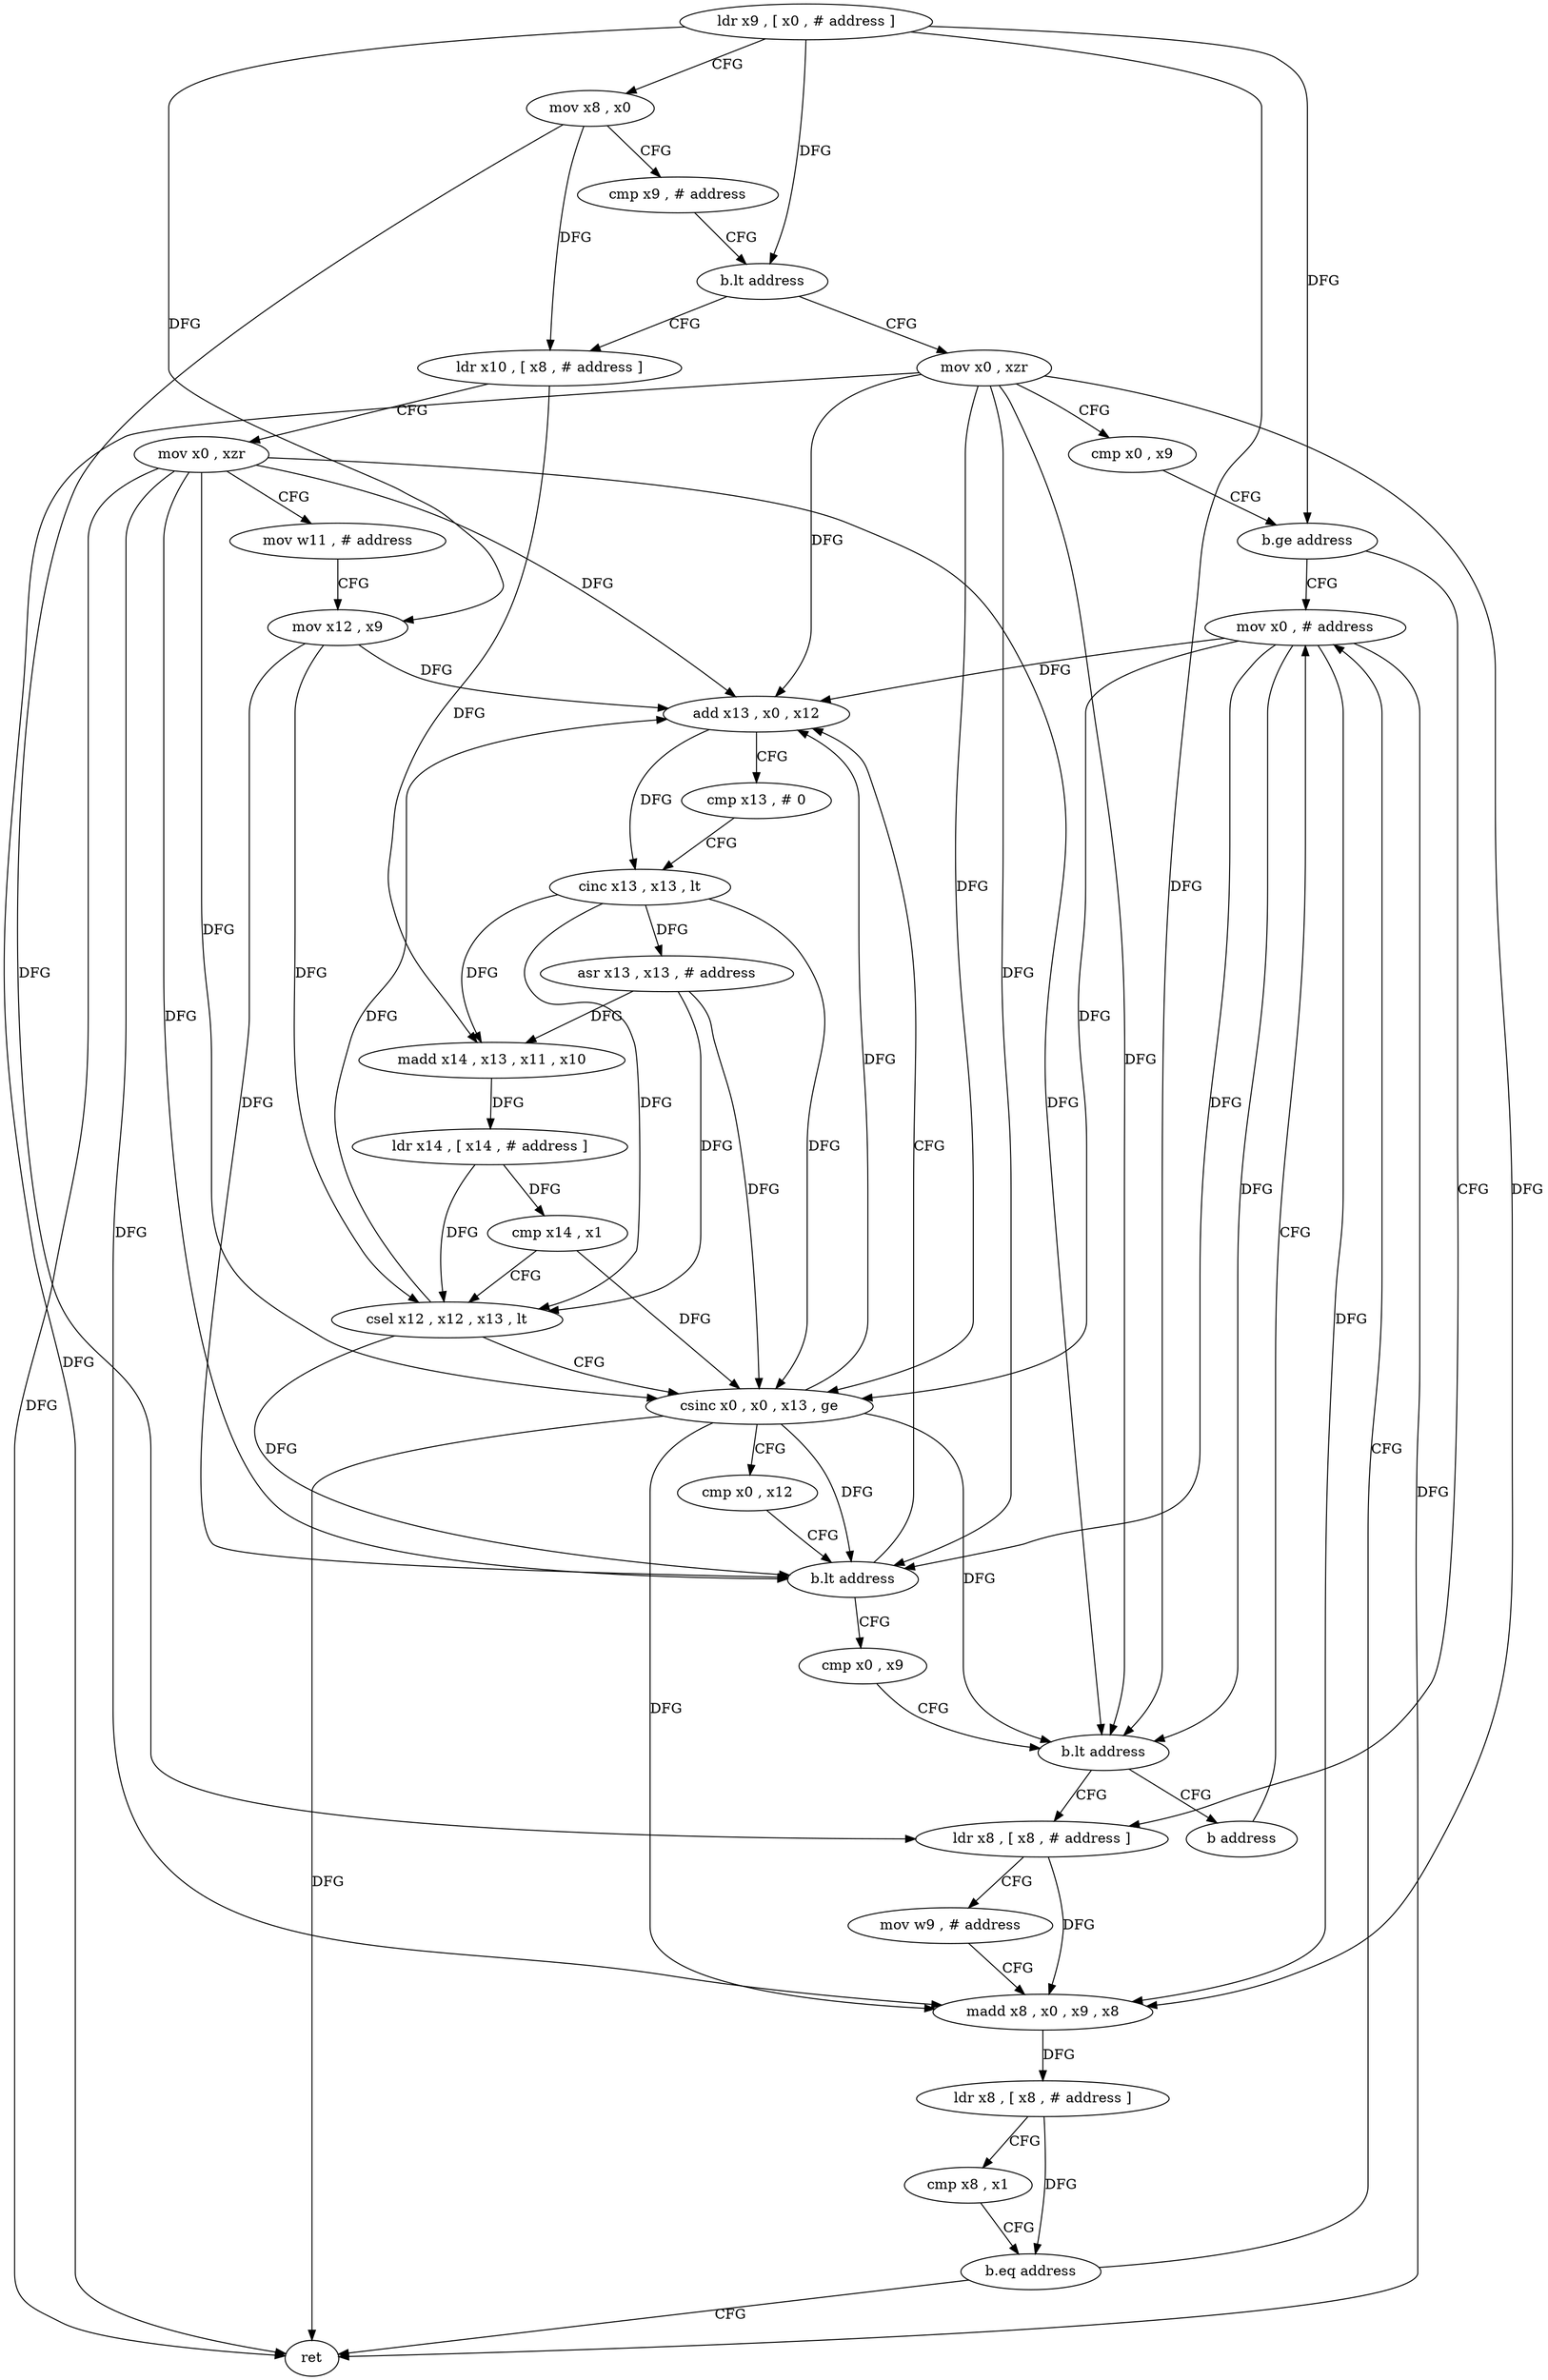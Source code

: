 digraph "func" {
"4250972" [label = "ldr x9 , [ x0 , # address ]" ]
"4250976" [label = "mov x8 , x0" ]
"4250980" [label = "cmp x9 , # address" ]
"4250984" [label = "b.lt address" ]
"4251060" [label = "mov x0 , xzr" ]
"4250988" [label = "ldr x10 , [ x8 , # address ]" ]
"4251064" [label = "cmp x0 , x9" ]
"4251068" [label = "b.ge address" ]
"4251096" [label = "mov x0 , # address" ]
"4251072" [label = "ldr x8 , [ x8 , # address ]" ]
"4250992" [label = "mov x0 , xzr" ]
"4250996" [label = "mov w11 , # address" ]
"4251000" [label = "mov x12 , x9" ]
"4251004" [label = "add x13 , x0 , x12" ]
"4251100" [label = "ret" ]
"4251076" [label = "mov w9 , # address" ]
"4251080" [label = "madd x8 , x0 , x9 , x8" ]
"4251084" [label = "ldr x8 , [ x8 , # address ]" ]
"4251088" [label = "cmp x8 , x1" ]
"4251092" [label = "b.eq address" ]
"4251008" [label = "cmp x13 , # 0" ]
"4251012" [label = "cinc x13 , x13 , lt" ]
"4251016" [label = "asr x13 , x13 , # address" ]
"4251020" [label = "madd x14 , x13 , x11 , x10" ]
"4251024" [label = "ldr x14 , [ x14 , # address ]" ]
"4251028" [label = "cmp x14 , x1" ]
"4251032" [label = "csel x12 , x12 , x13 , lt" ]
"4251036" [label = "csinc x0 , x0 , x13 , ge" ]
"4251040" [label = "cmp x0 , x12" ]
"4251044" [label = "b.lt address" ]
"4251048" [label = "cmp x0 , x9" ]
"4251052" [label = "b.lt address" ]
"4251056" [label = "b address" ]
"4250972" -> "4250976" [ label = "CFG" ]
"4250972" -> "4250984" [ label = "DFG" ]
"4250972" -> "4251068" [ label = "DFG" ]
"4250972" -> "4251000" [ label = "DFG" ]
"4250972" -> "4251052" [ label = "DFG" ]
"4250976" -> "4250980" [ label = "CFG" ]
"4250976" -> "4250988" [ label = "DFG" ]
"4250976" -> "4251072" [ label = "DFG" ]
"4250980" -> "4250984" [ label = "CFG" ]
"4250984" -> "4251060" [ label = "CFG" ]
"4250984" -> "4250988" [ label = "CFG" ]
"4251060" -> "4251064" [ label = "CFG" ]
"4251060" -> "4251080" [ label = "DFG" ]
"4251060" -> "4251004" [ label = "DFG" ]
"4251060" -> "4251100" [ label = "DFG" ]
"4251060" -> "4251036" [ label = "DFG" ]
"4251060" -> "4251044" [ label = "DFG" ]
"4251060" -> "4251052" [ label = "DFG" ]
"4250988" -> "4250992" [ label = "CFG" ]
"4250988" -> "4251020" [ label = "DFG" ]
"4251064" -> "4251068" [ label = "CFG" ]
"4251068" -> "4251096" [ label = "CFG" ]
"4251068" -> "4251072" [ label = "CFG" ]
"4251096" -> "4251100" [ label = "DFG" ]
"4251096" -> "4251080" [ label = "DFG" ]
"4251096" -> "4251004" [ label = "DFG" ]
"4251096" -> "4251036" [ label = "DFG" ]
"4251096" -> "4251044" [ label = "DFG" ]
"4251096" -> "4251052" [ label = "DFG" ]
"4251072" -> "4251076" [ label = "CFG" ]
"4251072" -> "4251080" [ label = "DFG" ]
"4250992" -> "4250996" [ label = "CFG" ]
"4250992" -> "4251080" [ label = "DFG" ]
"4250992" -> "4251004" [ label = "DFG" ]
"4250992" -> "4251100" [ label = "DFG" ]
"4250992" -> "4251036" [ label = "DFG" ]
"4250992" -> "4251044" [ label = "DFG" ]
"4250992" -> "4251052" [ label = "DFG" ]
"4250996" -> "4251000" [ label = "CFG" ]
"4251000" -> "4251004" [ label = "DFG" ]
"4251000" -> "4251032" [ label = "DFG" ]
"4251000" -> "4251044" [ label = "DFG" ]
"4251004" -> "4251008" [ label = "CFG" ]
"4251004" -> "4251012" [ label = "DFG" ]
"4251076" -> "4251080" [ label = "CFG" ]
"4251080" -> "4251084" [ label = "DFG" ]
"4251084" -> "4251088" [ label = "CFG" ]
"4251084" -> "4251092" [ label = "DFG" ]
"4251088" -> "4251092" [ label = "CFG" ]
"4251092" -> "4251100" [ label = "CFG" ]
"4251092" -> "4251096" [ label = "CFG" ]
"4251008" -> "4251012" [ label = "CFG" ]
"4251012" -> "4251016" [ label = "DFG" ]
"4251012" -> "4251020" [ label = "DFG" ]
"4251012" -> "4251032" [ label = "DFG" ]
"4251012" -> "4251036" [ label = "DFG" ]
"4251016" -> "4251020" [ label = "DFG" ]
"4251016" -> "4251032" [ label = "DFG" ]
"4251016" -> "4251036" [ label = "DFG" ]
"4251020" -> "4251024" [ label = "DFG" ]
"4251024" -> "4251028" [ label = "DFG" ]
"4251024" -> "4251032" [ label = "DFG" ]
"4251028" -> "4251032" [ label = "CFG" ]
"4251028" -> "4251036" [ label = "DFG" ]
"4251032" -> "4251036" [ label = "CFG" ]
"4251032" -> "4251004" [ label = "DFG" ]
"4251032" -> "4251044" [ label = "DFG" ]
"4251036" -> "4251040" [ label = "CFG" ]
"4251036" -> "4251080" [ label = "DFG" ]
"4251036" -> "4251004" [ label = "DFG" ]
"4251036" -> "4251100" [ label = "DFG" ]
"4251036" -> "4251044" [ label = "DFG" ]
"4251036" -> "4251052" [ label = "DFG" ]
"4251040" -> "4251044" [ label = "CFG" ]
"4251044" -> "4251004" [ label = "CFG" ]
"4251044" -> "4251048" [ label = "CFG" ]
"4251048" -> "4251052" [ label = "CFG" ]
"4251052" -> "4251072" [ label = "CFG" ]
"4251052" -> "4251056" [ label = "CFG" ]
"4251056" -> "4251096" [ label = "CFG" ]
}
